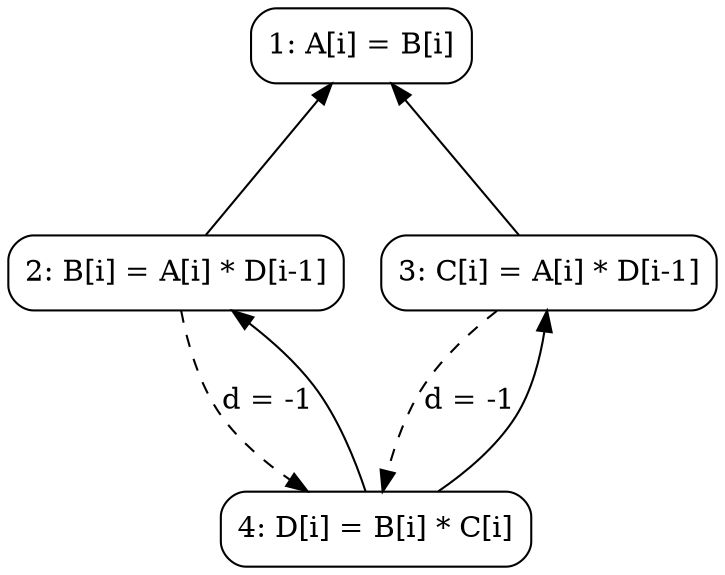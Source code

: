 // A[i] = B[i];
// B[i] = A[i] * D[i-1];
// C[i] = A[i] * D[i-1];
// D[i] = B[i] * C[i];

digraph G {

	node [style=rounded,shape=box]

	line1;
	line2 line3;
	line4;
	rankdir = TB;
  	ranksep = 1;

	line2 -> line1;
	line3 -> line1;
	line2 -> line4[style="dashed",label="d = -1"]
	line3 -> line4[style="dashed",label="d = -1"]
	line4 -> line3;
	line4 -> line2

	line1 [label="1: A[i] = B[i]"];
	line2 [label="2: B[i] = A[i] * D[i-1]"];
	line3 [label="3: C[i] = A[i] * D[i-1]"];
	line4 [label="4: D[i] = B[i] * C[i]"];

	{rank = max; line4;}
	{rank = same; line2; line3;}
	{rank = min; line1;}
	
}
